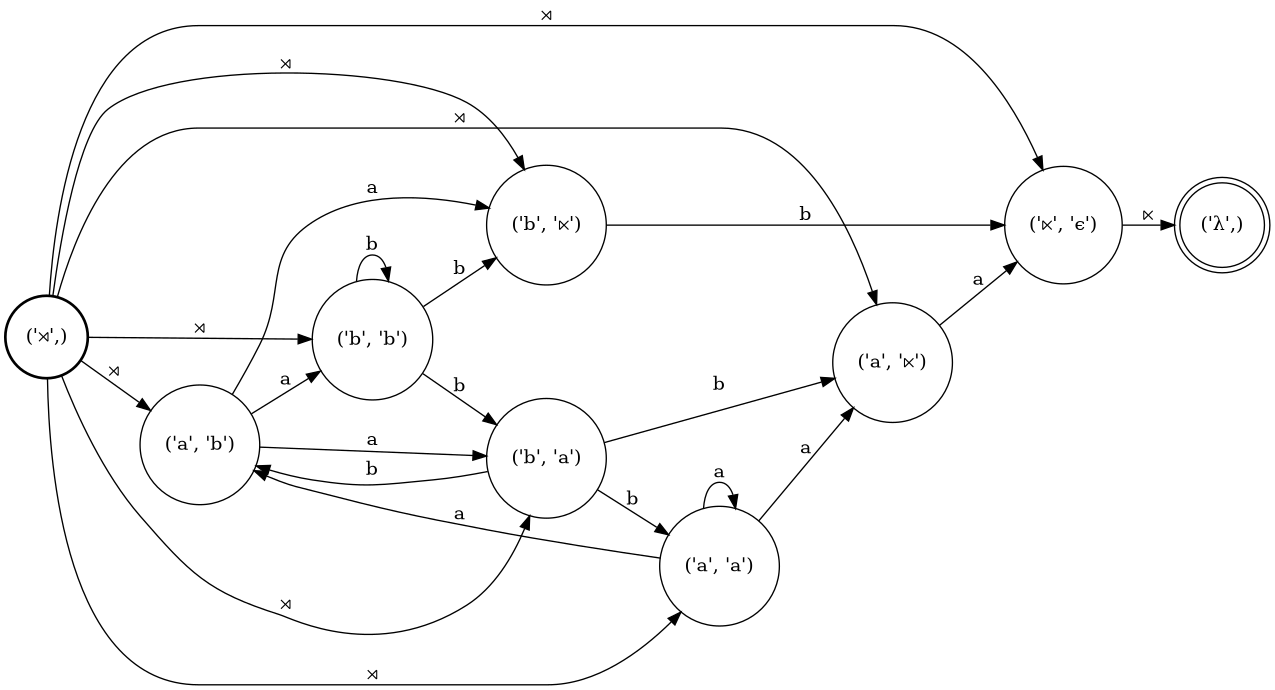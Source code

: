 digraph FST {
rankdir = LR;
size = "8.5,11";
center = 1;
orientation = Portrait;
ranksep = "0.4";
nodesep = "0.25";
8 [label = "('⋊',)", shape = circle, style = bold, fontsize = 14]
	8 -> 2 [label = "⋊", fontsize = 14];
	8 -> 5 [label = "⋊", fontsize = 14];
	8 -> 6 [label = "⋊", fontsize = 14];
	8 -> 3 [label = "⋊", fontsize = 14];
	8 -> 1 [label = "⋊", fontsize = 14];
	8 -> 4 [label = "⋊", fontsize = 14];
	8 -> 7 [label = "⋊", fontsize = 14];
0 [label = "('λ',)", shape = doublecircle, style = solid, fontsize = 14]
1 [label = "('⋉', 'ϵ')", shape = circle, style = solid, fontsize = 14]
	1 -> 0 [label = "⋉", fontsize = 14];
2 [label = "('b', '⋉')", shape = circle, style = solid, fontsize = 14]
	2 -> 1 [label = "b", fontsize = 14];
3 [label = "('a', '⋉')", shape = circle, style = solid, fontsize = 14]
	3 -> 1 [label = "a", fontsize = 14];
4 [label = "('b', 'b')", shape = circle, style = solid, fontsize = 14]
	4 -> 2 [label = "b", fontsize = 14];
	4 -> 6 [label = "b", fontsize = 14];
	4 -> 4 [label = "b", fontsize = 14];
5 [label = "('a', 'b')", shape = circle, style = solid, fontsize = 14]
	5 -> 2 [label = "a", fontsize = 14];
	5 -> 6 [label = "a", fontsize = 14];
	5 -> 4 [label = "a", fontsize = 14];
6 [label = "('b', 'a')", shape = circle, style = solid, fontsize = 14]
	6 -> 3 [label = "b", fontsize = 14];
	6 -> 5 [label = "b", fontsize = 14];
	6 -> 7 [label = "b", fontsize = 14];
7 [label = "('a', 'a')", shape = circle, style = solid, fontsize = 14]
	7 -> 3 [label = "a", fontsize = 14];
	7 -> 5 [label = "a", fontsize = 14];
	7 -> 7 [label = "a", fontsize = 14];
}
